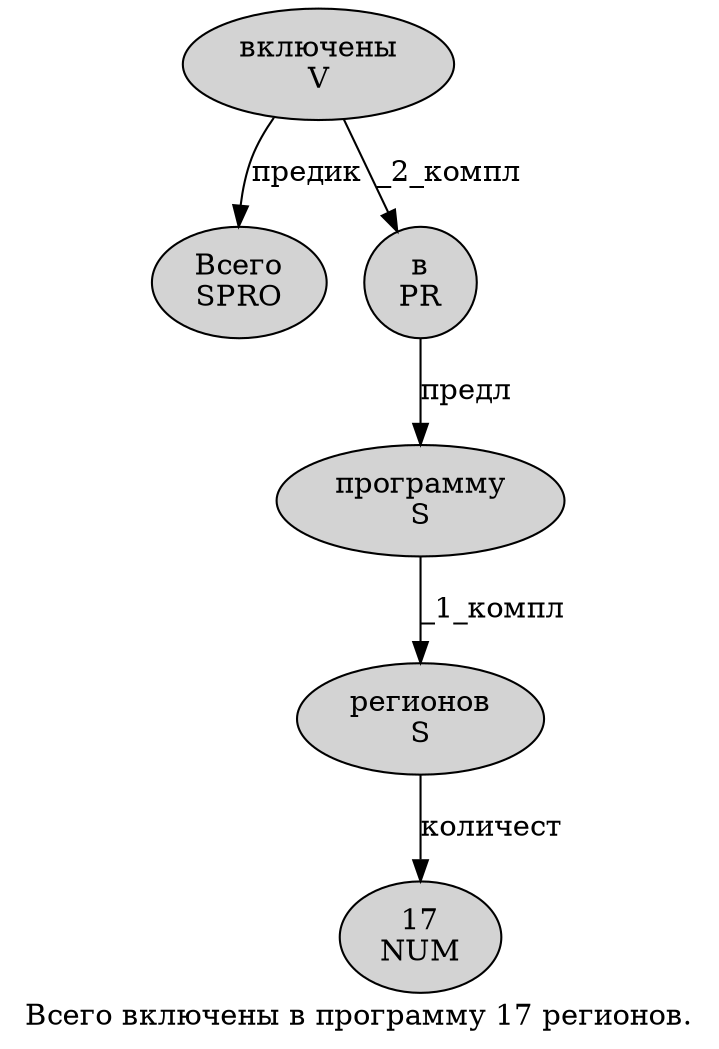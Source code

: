 digraph SENTENCE_1025 {
	graph [label="Всего включены в программу 17 регионов."]
	node [style=filled]
		0 [label="Всего
SPRO" color="" fillcolor=lightgray penwidth=1 shape=ellipse]
		1 [label="включены
V" color="" fillcolor=lightgray penwidth=1 shape=ellipse]
		2 [label="в
PR" color="" fillcolor=lightgray penwidth=1 shape=ellipse]
		3 [label="программу
S" color="" fillcolor=lightgray penwidth=1 shape=ellipse]
		4 [label="17
NUM" color="" fillcolor=lightgray penwidth=1 shape=ellipse]
		5 [label="регионов
S" color="" fillcolor=lightgray penwidth=1 shape=ellipse]
			2 -> 3 [label="предл"]
			3 -> 5 [label="_1_компл"]
			5 -> 4 [label="количест"]
			1 -> 0 [label="предик"]
			1 -> 2 [label="_2_компл"]
}